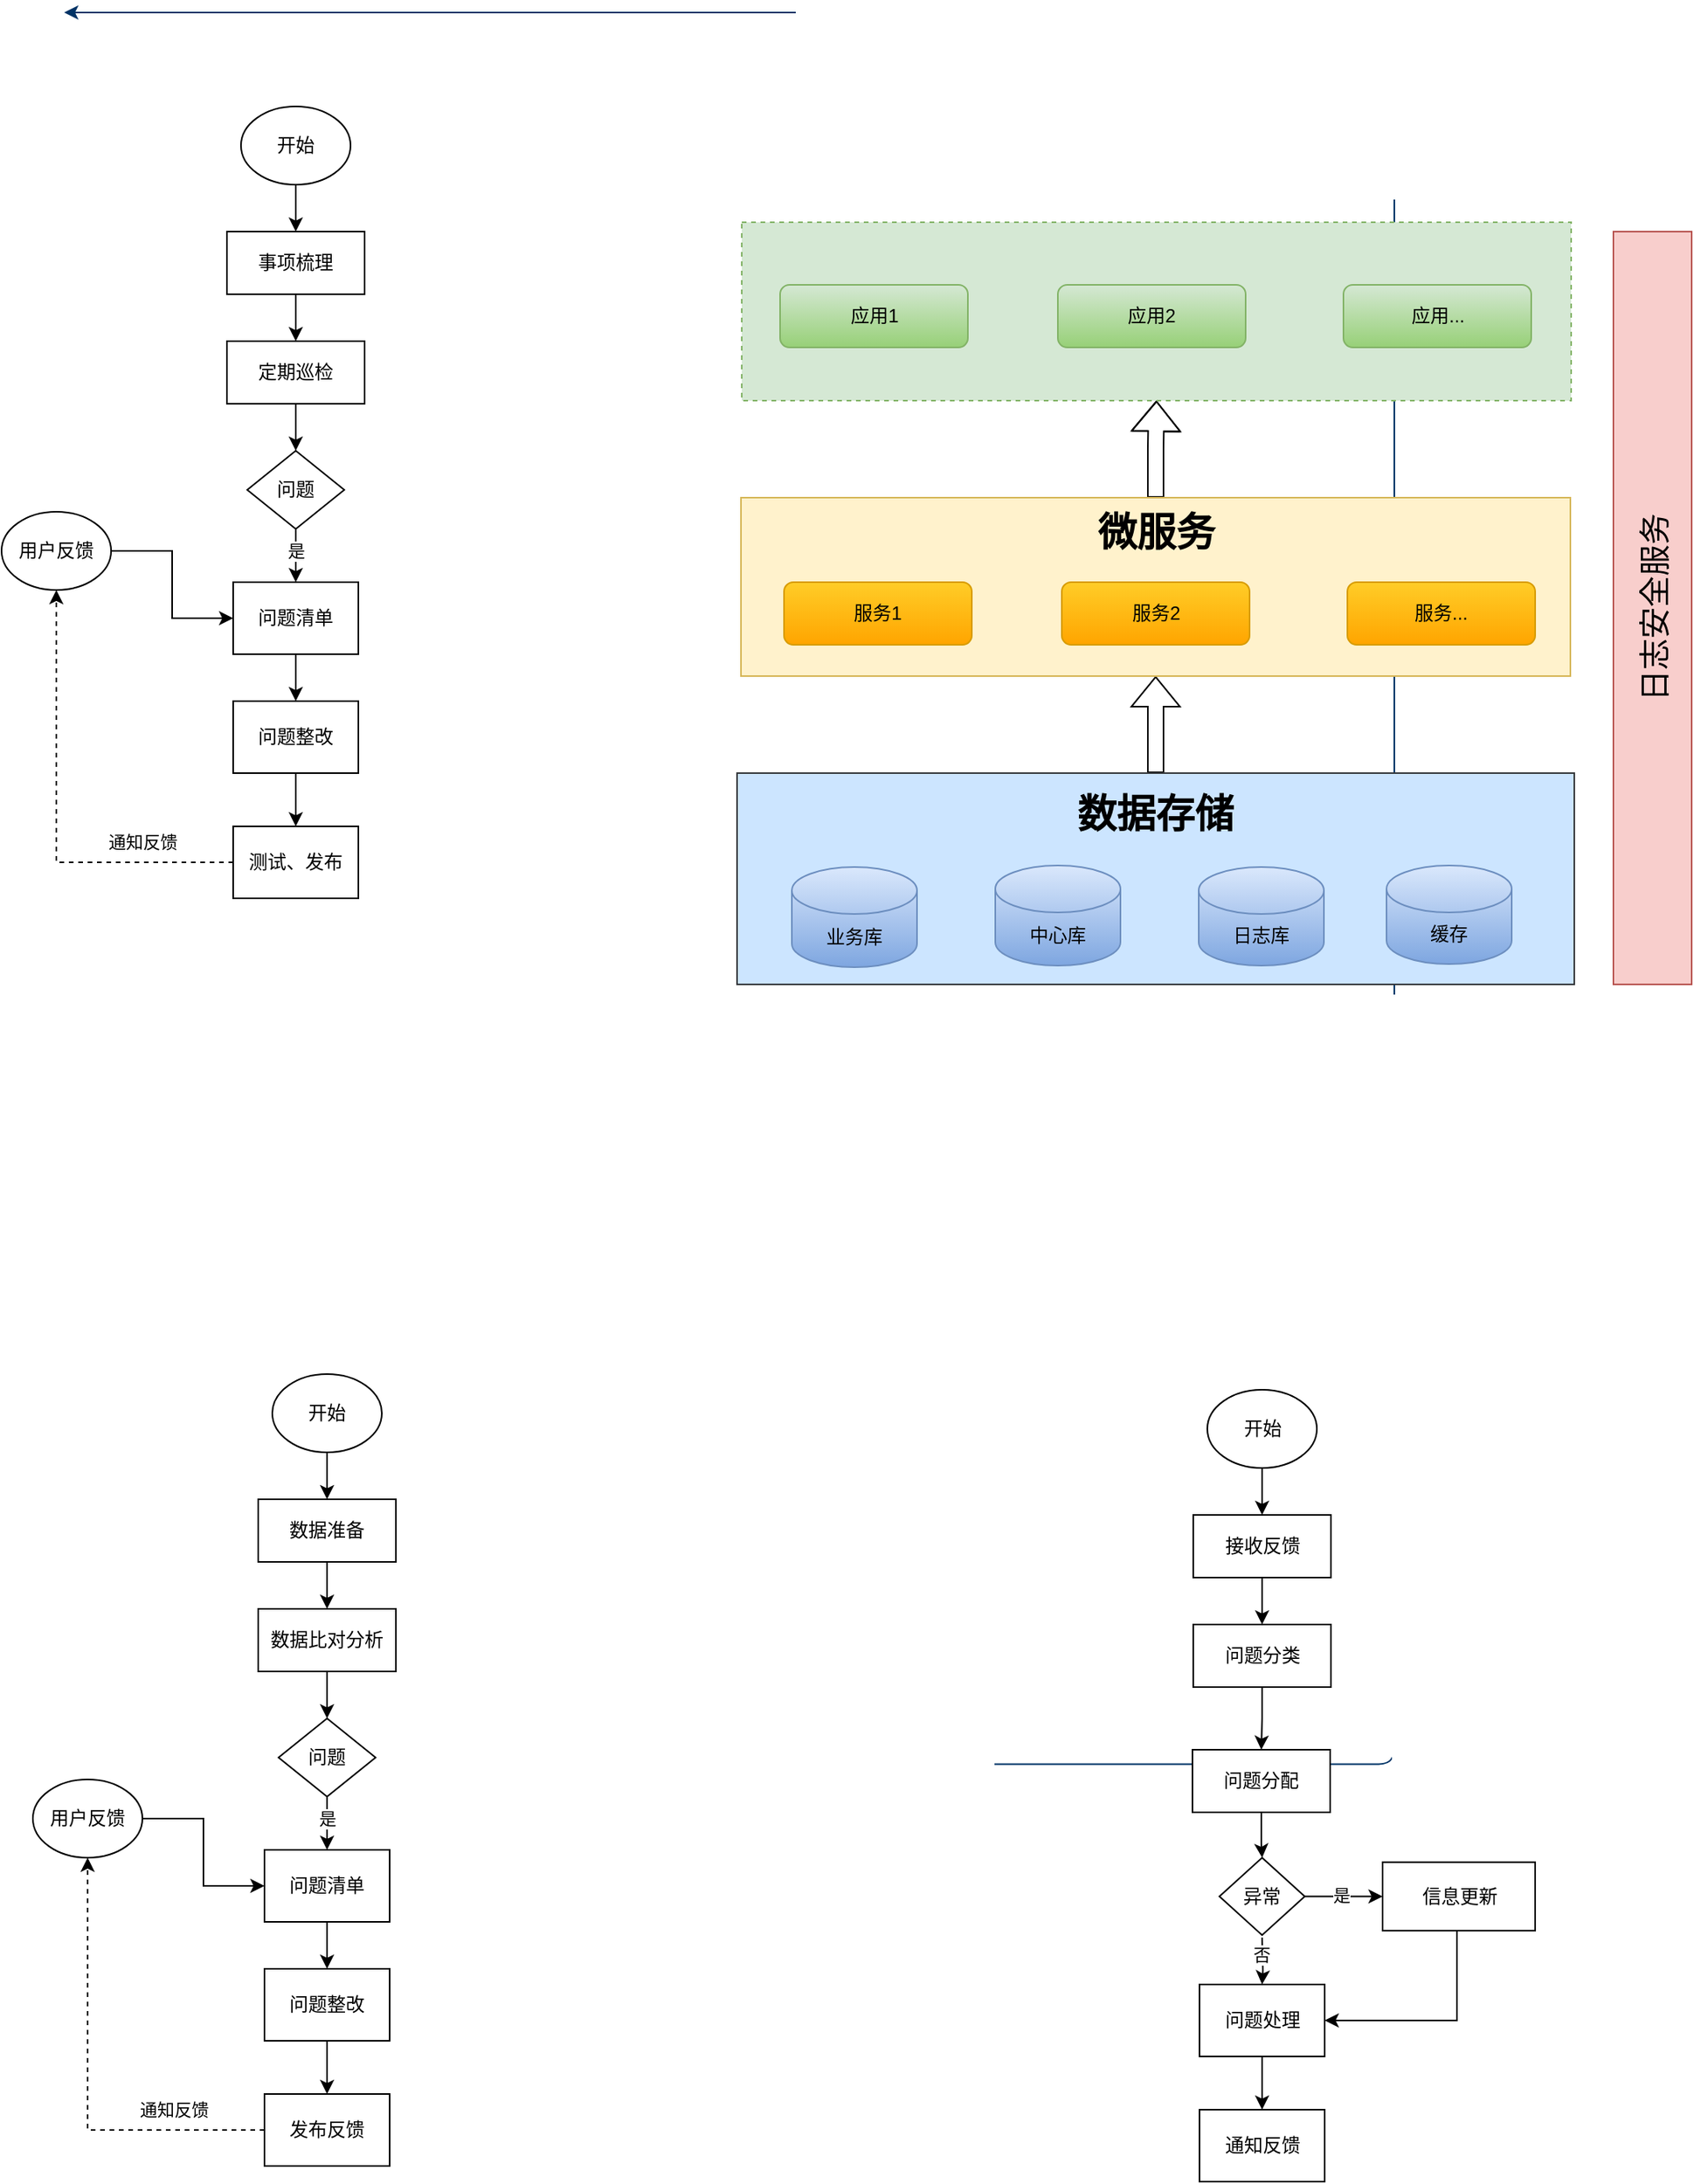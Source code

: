 <mxfile version="24.7.7">
  <diagram id="6a731a19-8d31-9384-78a2-239565b7b9f0" name="Page-1">
    <mxGraphModel dx="1420" dy="758" grid="1" gridSize="10" guides="1" tooltips="1" connect="1" arrows="1" fold="1" page="1" pageScale="1" pageWidth="1169" pageHeight="827" background="none" math="0" shadow="0">
      <root>
        <mxCell id="0" />
        <mxCell id="1" parent="0" />
        <mxCell id="45" value="" style="edgeStyle=elbowEdgeStyle;elbow=horizontal;exitX=1;exitY=0.5;exitPerimeter=0;entryX=0.905;entryY=0.5;entryPerimeter=0;fontStyle=1;strokeColor=#003366;strokeWidth=1;html=1;" parent="1" target="34" edge="1">
          <mxGeometry width="100" height="100" as="geometry">
            <mxPoint x="380.5" y="1119.25" as="sourcePoint" />
            <mxPoint x="100" as="targetPoint" />
            <Array as="points">
              <mxPoint x="950" y="1320" />
            </Array>
          </mxGeometry>
        </mxCell>
        <mxCell id="w9xpegP0zcGpNzlqusWE-73" value="" style="edgeStyle=orthogonalEdgeStyle;rounded=0;orthogonalLoop=1;jettySize=auto;html=1;" edge="1" parent="1" source="w9xpegP0zcGpNzlqusWE-55" target="w9xpegP0zcGpNzlqusWE-72">
          <mxGeometry relative="1" as="geometry" />
        </mxCell>
        <mxCell id="w9xpegP0zcGpNzlqusWE-55" value="开始" style="ellipse;whiteSpace=wrap;html=1;" vertex="1" parent="1">
          <mxGeometry x="213" y="60" width="70" height="50" as="geometry" />
        </mxCell>
        <mxCell id="w9xpegP0zcGpNzlqusWE-75" value="" style="edgeStyle=orthogonalEdgeStyle;rounded=0;orthogonalLoop=1;jettySize=auto;html=1;" edge="1" parent="1" source="w9xpegP0zcGpNzlqusWE-72" target="w9xpegP0zcGpNzlqusWE-74">
          <mxGeometry relative="1" as="geometry" />
        </mxCell>
        <mxCell id="w9xpegP0zcGpNzlqusWE-72" value="事项梳理" style="whiteSpace=wrap;html=1;" vertex="1" parent="1">
          <mxGeometry x="204" y="140" width="88" height="40" as="geometry" />
        </mxCell>
        <mxCell id="w9xpegP0zcGpNzlqusWE-79" value="" style="edgeStyle=orthogonalEdgeStyle;rounded=0;orthogonalLoop=1;jettySize=auto;html=1;" edge="1" parent="1" source="w9xpegP0zcGpNzlqusWE-74" target="w9xpegP0zcGpNzlqusWE-78">
          <mxGeometry relative="1" as="geometry" />
        </mxCell>
        <mxCell id="w9xpegP0zcGpNzlqusWE-74" value="定期巡检" style="whiteSpace=wrap;html=1;" vertex="1" parent="1">
          <mxGeometry x="204" y="210" width="88" height="40" as="geometry" />
        </mxCell>
        <mxCell id="w9xpegP0zcGpNzlqusWE-81" value="" style="edgeStyle=orthogonalEdgeStyle;rounded=0;orthogonalLoop=1;jettySize=auto;html=1;" edge="1" parent="1" source="w9xpegP0zcGpNzlqusWE-78" target="w9xpegP0zcGpNzlqusWE-80">
          <mxGeometry relative="1" as="geometry" />
        </mxCell>
        <mxCell id="w9xpegP0zcGpNzlqusWE-82" value="是" style="edgeLabel;html=1;align=center;verticalAlign=middle;resizable=0;points=[];" vertex="1" connectable="0" parent="w9xpegP0zcGpNzlqusWE-81">
          <mxGeometry x="-0.609" y="-1" relative="1" as="geometry">
            <mxPoint x="1" y="5" as="offset" />
          </mxGeometry>
        </mxCell>
        <mxCell id="w9xpegP0zcGpNzlqusWE-78" value="问题" style="rhombus;whiteSpace=wrap;html=1;" vertex="1" parent="1">
          <mxGeometry x="217" y="280" width="62" height="50" as="geometry" />
        </mxCell>
        <mxCell id="w9xpegP0zcGpNzlqusWE-84" value="" style="edgeStyle=orthogonalEdgeStyle;rounded=0;orthogonalLoop=1;jettySize=auto;html=1;" edge="1" parent="1" source="w9xpegP0zcGpNzlqusWE-80" target="w9xpegP0zcGpNzlqusWE-83">
          <mxGeometry relative="1" as="geometry" />
        </mxCell>
        <mxCell id="w9xpegP0zcGpNzlqusWE-80" value="问题清单" style="whiteSpace=wrap;html=1;" vertex="1" parent="1">
          <mxGeometry x="208" y="364" width="80" height="46" as="geometry" />
        </mxCell>
        <mxCell id="w9xpegP0zcGpNzlqusWE-88" value="" style="edgeStyle=orthogonalEdgeStyle;rounded=0;orthogonalLoop=1;jettySize=auto;html=1;" edge="1" parent="1" source="w9xpegP0zcGpNzlqusWE-83" target="w9xpegP0zcGpNzlqusWE-87">
          <mxGeometry relative="1" as="geometry" />
        </mxCell>
        <mxCell id="w9xpegP0zcGpNzlqusWE-83" value="问题整改" style="whiteSpace=wrap;html=1;" vertex="1" parent="1">
          <mxGeometry x="208" y="440" width="80" height="46" as="geometry" />
        </mxCell>
        <mxCell id="w9xpegP0zcGpNzlqusWE-86" style="edgeStyle=orthogonalEdgeStyle;rounded=0;orthogonalLoop=1;jettySize=auto;html=1;entryX=0;entryY=0.5;entryDx=0;entryDy=0;" edge="1" parent="1" source="w9xpegP0zcGpNzlqusWE-85" target="w9xpegP0zcGpNzlqusWE-80">
          <mxGeometry relative="1" as="geometry" />
        </mxCell>
        <mxCell id="w9xpegP0zcGpNzlqusWE-85" value="用户反馈" style="ellipse;whiteSpace=wrap;html=1;" vertex="1" parent="1">
          <mxGeometry x="60" y="319" width="70" height="50" as="geometry" />
        </mxCell>
        <mxCell id="w9xpegP0zcGpNzlqusWE-89" style="edgeStyle=orthogonalEdgeStyle;rounded=0;orthogonalLoop=1;jettySize=auto;html=1;entryX=0.5;entryY=1;entryDx=0;entryDy=0;dashed=1;" edge="1" parent="1" source="w9xpegP0zcGpNzlqusWE-87" target="w9xpegP0zcGpNzlqusWE-85">
          <mxGeometry relative="1" as="geometry" />
        </mxCell>
        <mxCell id="w9xpegP0zcGpNzlqusWE-90" value="通知反馈" style="edgeLabel;html=1;align=center;verticalAlign=middle;resizable=0;points=[];" vertex="1" connectable="0" parent="w9xpegP0zcGpNzlqusWE-89">
          <mxGeometry x="-0.429" relative="1" as="geometry">
            <mxPoint x="24" y="-13" as="offset" />
          </mxGeometry>
        </mxCell>
        <mxCell id="w9xpegP0zcGpNzlqusWE-87" value="测试、发布" style="whiteSpace=wrap;html=1;" vertex="1" parent="1">
          <mxGeometry x="208" y="520" width="80" height="46" as="geometry" />
        </mxCell>
        <mxCell id="w9xpegP0zcGpNzlqusWE-97" value="" style="edgeStyle=orthogonalEdgeStyle;rounded=0;orthogonalLoop=1;jettySize=auto;html=1;shape=flexArrow;" edge="1" parent="1" source="w9xpegP0zcGpNzlqusWE-91" target="w9xpegP0zcGpNzlqusWE-96">
          <mxGeometry relative="1" as="geometry" />
        </mxCell>
        <mxCell id="w9xpegP0zcGpNzlqusWE-91" value="&lt;font style=&quot;font-size: 25px;&quot;&gt;数据存储&lt;/font&gt;" style="rounded=0;whiteSpace=wrap;html=1;fillColor=#cce5ff;strokeColor=#36393d;verticalAlign=top;fontStyle=1;fontSize=30;" vertex="1" parent="1">
          <mxGeometry x="530" y="486" width="535" height="135" as="geometry" />
        </mxCell>
        <mxCell id="w9xpegP0zcGpNzlqusWE-92" value="业务库" style="shape=cylinder3;whiteSpace=wrap;html=1;boundedLbl=1;backgroundOutline=1;size=15;fillColor=#dae8fc;gradientColor=#7ea6e0;strokeColor=#6c8ebf;" vertex="1" parent="1">
          <mxGeometry x="565" y="546" width="80" height="64" as="geometry" />
        </mxCell>
        <mxCell id="w9xpegP0zcGpNzlqusWE-93" value="中心库" style="shape=cylinder3;whiteSpace=wrap;html=1;boundedLbl=1;backgroundOutline=1;size=15;fillColor=#dae8fc;gradientColor=#7ea6e0;strokeColor=#6c8ebf;" vertex="1" parent="1">
          <mxGeometry x="695" y="545" width="80" height="64" as="geometry" />
        </mxCell>
        <mxCell id="w9xpegP0zcGpNzlqusWE-94" value="日志库" style="shape=cylinder3;whiteSpace=wrap;html=1;boundedLbl=1;backgroundOutline=1;size=15;fillColor=#dae8fc;gradientColor=#7ea6e0;strokeColor=#6c8ebf;" vertex="1" parent="1">
          <mxGeometry x="825" y="546" width="80" height="63" as="geometry" />
        </mxCell>
        <mxCell id="w9xpegP0zcGpNzlqusWE-95" value="缓存" style="shape=cylinder3;whiteSpace=wrap;html=1;boundedLbl=1;backgroundOutline=1;size=15;fillColor=#dae8fc;gradientColor=#7ea6e0;strokeColor=#6c8ebf;" vertex="1" parent="1">
          <mxGeometry x="945" y="545" width="80" height="63" as="geometry" />
        </mxCell>
        <mxCell id="w9xpegP0zcGpNzlqusWE-106" value="" style="edgeStyle=orthogonalEdgeStyle;rounded=0;orthogonalLoop=1;jettySize=auto;html=1;entryX=0.5;entryY=1;entryDx=0;entryDy=0;shape=flexArrow;" edge="1" parent="1" source="w9xpegP0zcGpNzlqusWE-96" target="w9xpegP0zcGpNzlqusWE-101">
          <mxGeometry relative="1" as="geometry" />
        </mxCell>
        <mxCell id="w9xpegP0zcGpNzlqusWE-96" value="微服务" style="rounded=0;whiteSpace=wrap;html=1;fillColor=#fff2cc;strokeColor=#d6b656;verticalAlign=top;fontSize=25;fontStyle=1" vertex="1" parent="1">
          <mxGeometry x="532.5" y="310" width="530" height="114" as="geometry" />
        </mxCell>
        <mxCell id="w9xpegP0zcGpNzlqusWE-98" value="服务1" style="rounded=1;whiteSpace=wrap;html=1;fillColor=#ffcd28;gradientColor=#ffa500;strokeColor=#d79b00;" vertex="1" parent="1">
          <mxGeometry x="560" y="364" width="120" height="40" as="geometry" />
        </mxCell>
        <mxCell id="w9xpegP0zcGpNzlqusWE-99" value="服务2" style="rounded=1;whiteSpace=wrap;html=1;fillColor=#ffcd28;gradientColor=#ffa500;strokeColor=#d79b00;" vertex="1" parent="1">
          <mxGeometry x="737.5" y="364" width="120" height="40" as="geometry" />
        </mxCell>
        <mxCell id="w9xpegP0zcGpNzlqusWE-100" value="服务..." style="rounded=1;whiteSpace=wrap;html=1;fillColor=#ffcd28;gradientColor=#ffa500;strokeColor=#d79b00;" vertex="1" parent="1">
          <mxGeometry x="920" y="364" width="120" height="40" as="geometry" />
        </mxCell>
        <mxCell id="w9xpegP0zcGpNzlqusWE-101" value="" style="rounded=0;whiteSpace=wrap;html=1;verticalAlign=top;fontSize=25;fontStyle=1;dashed=1;strokeColor=#82b366;fillColor=#d5e8d4;" vertex="1" parent="1">
          <mxGeometry x="533" y="134" width="530" height="114" as="geometry" />
        </mxCell>
        <mxCell id="w9xpegP0zcGpNzlqusWE-102" value="应用1" style="rounded=1;whiteSpace=wrap;html=1;fillColor=#d5e8d4;gradientColor=#97d077;strokeColor=#82b366;" vertex="1" parent="1">
          <mxGeometry x="557.5" y="174" width="120" height="40" as="geometry" />
        </mxCell>
        <mxCell id="w9xpegP0zcGpNzlqusWE-103" value="应用2" style="rounded=1;whiteSpace=wrap;html=1;fillColor=#d5e8d4;gradientColor=#97d077;strokeColor=#82b366;" vertex="1" parent="1">
          <mxGeometry x="735" y="174" width="120" height="40" as="geometry" />
        </mxCell>
        <mxCell id="w9xpegP0zcGpNzlqusWE-104" value="应用..." style="rounded=1;whiteSpace=wrap;html=1;fillColor=#d5e8d4;gradientColor=#97d077;strokeColor=#82b366;" vertex="1" parent="1">
          <mxGeometry x="917.5" y="174" width="120" height="40" as="geometry" />
        </mxCell>
        <mxCell id="w9xpegP0zcGpNzlqusWE-107" value="日志安全服务" style="rounded=0;whiteSpace=wrap;html=1;fillColor=#f8cecc;strokeColor=#b85450;horizontal=0;fontSize=20;" vertex="1" parent="1">
          <mxGeometry x="1090" y="140" width="50" height="481" as="geometry" />
        </mxCell>
        <mxCell id="w9xpegP0zcGpNzlqusWE-108" value="" style="edgeStyle=orthogonalEdgeStyle;rounded=0;orthogonalLoop=1;jettySize=auto;html=1;" edge="1" parent="1" source="w9xpegP0zcGpNzlqusWE-109" target="w9xpegP0zcGpNzlqusWE-111">
          <mxGeometry relative="1" as="geometry" />
        </mxCell>
        <mxCell id="w9xpegP0zcGpNzlqusWE-109" value="开始" style="ellipse;whiteSpace=wrap;html=1;" vertex="1" parent="1">
          <mxGeometry x="233" y="870" width="70" height="50" as="geometry" />
        </mxCell>
        <mxCell id="w9xpegP0zcGpNzlqusWE-110" value="" style="edgeStyle=orthogonalEdgeStyle;rounded=0;orthogonalLoop=1;jettySize=auto;html=1;" edge="1" parent="1" source="w9xpegP0zcGpNzlqusWE-111" target="w9xpegP0zcGpNzlqusWE-113">
          <mxGeometry relative="1" as="geometry" />
        </mxCell>
        <mxCell id="w9xpegP0zcGpNzlqusWE-111" value="数据准备" style="whiteSpace=wrap;html=1;" vertex="1" parent="1">
          <mxGeometry x="224" y="950" width="88" height="40" as="geometry" />
        </mxCell>
        <mxCell id="w9xpegP0zcGpNzlqusWE-112" value="" style="edgeStyle=orthogonalEdgeStyle;rounded=0;orthogonalLoop=1;jettySize=auto;html=1;" edge="1" parent="1" source="w9xpegP0zcGpNzlqusWE-113" target="w9xpegP0zcGpNzlqusWE-116">
          <mxGeometry relative="1" as="geometry" />
        </mxCell>
        <mxCell id="w9xpegP0zcGpNzlqusWE-113" value="数据比对分析" style="whiteSpace=wrap;html=1;" vertex="1" parent="1">
          <mxGeometry x="224" y="1020" width="88" height="40" as="geometry" />
        </mxCell>
        <mxCell id="w9xpegP0zcGpNzlqusWE-114" value="" style="edgeStyle=orthogonalEdgeStyle;rounded=0;orthogonalLoop=1;jettySize=auto;html=1;" edge="1" parent="1" source="w9xpegP0zcGpNzlqusWE-116" target="w9xpegP0zcGpNzlqusWE-118">
          <mxGeometry relative="1" as="geometry" />
        </mxCell>
        <mxCell id="w9xpegP0zcGpNzlqusWE-115" value="是" style="edgeLabel;html=1;align=center;verticalAlign=middle;resizable=0;points=[];" vertex="1" connectable="0" parent="w9xpegP0zcGpNzlqusWE-114">
          <mxGeometry x="-0.609" y="-1" relative="1" as="geometry">
            <mxPoint x="1" y="5" as="offset" />
          </mxGeometry>
        </mxCell>
        <mxCell id="w9xpegP0zcGpNzlqusWE-116" value="问题" style="rhombus;whiteSpace=wrap;html=1;" vertex="1" parent="1">
          <mxGeometry x="237" y="1090" width="62" height="50" as="geometry" />
        </mxCell>
        <mxCell id="w9xpegP0zcGpNzlqusWE-117" value="" style="edgeStyle=orthogonalEdgeStyle;rounded=0;orthogonalLoop=1;jettySize=auto;html=1;" edge="1" parent="1" source="w9xpegP0zcGpNzlqusWE-118" target="w9xpegP0zcGpNzlqusWE-120">
          <mxGeometry relative="1" as="geometry" />
        </mxCell>
        <mxCell id="w9xpegP0zcGpNzlqusWE-118" value="问题清单" style="whiteSpace=wrap;html=1;" vertex="1" parent="1">
          <mxGeometry x="228" y="1174" width="80" height="46" as="geometry" />
        </mxCell>
        <mxCell id="w9xpegP0zcGpNzlqusWE-119" value="" style="edgeStyle=orthogonalEdgeStyle;rounded=0;orthogonalLoop=1;jettySize=auto;html=1;" edge="1" parent="1" source="w9xpegP0zcGpNzlqusWE-120" target="w9xpegP0zcGpNzlqusWE-125">
          <mxGeometry relative="1" as="geometry" />
        </mxCell>
        <mxCell id="w9xpegP0zcGpNzlqusWE-120" value="问题整改" style="whiteSpace=wrap;html=1;" vertex="1" parent="1">
          <mxGeometry x="228" y="1250" width="80" height="46" as="geometry" />
        </mxCell>
        <mxCell id="w9xpegP0zcGpNzlqusWE-121" style="edgeStyle=orthogonalEdgeStyle;rounded=0;orthogonalLoop=1;jettySize=auto;html=1;entryX=0;entryY=0.5;entryDx=0;entryDy=0;" edge="1" parent="1" source="w9xpegP0zcGpNzlqusWE-122" target="w9xpegP0zcGpNzlqusWE-118">
          <mxGeometry relative="1" as="geometry" />
        </mxCell>
        <mxCell id="w9xpegP0zcGpNzlqusWE-122" value="用户反馈" style="ellipse;whiteSpace=wrap;html=1;" vertex="1" parent="1">
          <mxGeometry x="80" y="1129" width="70" height="50" as="geometry" />
        </mxCell>
        <mxCell id="w9xpegP0zcGpNzlqusWE-123" style="edgeStyle=orthogonalEdgeStyle;rounded=0;orthogonalLoop=1;jettySize=auto;html=1;entryX=0.5;entryY=1;entryDx=0;entryDy=0;dashed=1;" edge="1" parent="1" source="w9xpegP0zcGpNzlqusWE-125" target="w9xpegP0zcGpNzlqusWE-122">
          <mxGeometry relative="1" as="geometry" />
        </mxCell>
        <mxCell id="w9xpegP0zcGpNzlqusWE-124" value="通知反馈" style="edgeLabel;html=1;align=center;verticalAlign=middle;resizable=0;points=[];" vertex="1" connectable="0" parent="w9xpegP0zcGpNzlqusWE-123">
          <mxGeometry x="-0.429" relative="1" as="geometry">
            <mxPoint x="24" y="-13" as="offset" />
          </mxGeometry>
        </mxCell>
        <mxCell id="w9xpegP0zcGpNzlqusWE-125" value="发布反馈" style="whiteSpace=wrap;html=1;" vertex="1" parent="1">
          <mxGeometry x="228" y="1330" width="80" height="46" as="geometry" />
        </mxCell>
        <mxCell id="w9xpegP0zcGpNzlqusWE-126" value="" style="edgeStyle=orthogonalEdgeStyle;rounded=0;orthogonalLoop=1;jettySize=auto;html=1;" edge="1" parent="1" source="w9xpegP0zcGpNzlqusWE-127" target="w9xpegP0zcGpNzlqusWE-129">
          <mxGeometry relative="1" as="geometry" />
        </mxCell>
        <mxCell id="w9xpegP0zcGpNzlqusWE-127" value="开始" style="ellipse;whiteSpace=wrap;html=1;" vertex="1" parent="1">
          <mxGeometry x="830.5" y="880" width="70" height="50" as="geometry" />
        </mxCell>
        <mxCell id="w9xpegP0zcGpNzlqusWE-128" value="" style="edgeStyle=orthogonalEdgeStyle;rounded=0;orthogonalLoop=1;jettySize=auto;html=1;" edge="1" parent="1" source="w9xpegP0zcGpNzlqusWE-129" target="w9xpegP0zcGpNzlqusWE-131">
          <mxGeometry relative="1" as="geometry" />
        </mxCell>
        <mxCell id="w9xpegP0zcGpNzlqusWE-129" value="接收反馈" style="whiteSpace=wrap;html=1;" vertex="1" parent="1">
          <mxGeometry x="821.5" y="960" width="88" height="40" as="geometry" />
        </mxCell>
        <mxCell id="w9xpegP0zcGpNzlqusWE-147" value="" style="edgeStyle=orthogonalEdgeStyle;rounded=0;orthogonalLoop=1;jettySize=auto;html=1;" edge="1" parent="1" source="w9xpegP0zcGpNzlqusWE-131" target="w9xpegP0zcGpNzlqusWE-146">
          <mxGeometry relative="1" as="geometry" />
        </mxCell>
        <mxCell id="w9xpegP0zcGpNzlqusWE-131" value="问题分类" style="whiteSpace=wrap;html=1;" vertex="1" parent="1">
          <mxGeometry x="821.5" y="1030" width="88" height="40" as="geometry" />
        </mxCell>
        <mxCell id="w9xpegP0zcGpNzlqusWE-135" value="" style="edgeStyle=orthogonalEdgeStyle;rounded=0;orthogonalLoop=1;jettySize=auto;html=1;" edge="1" parent="1" target="w9xpegP0zcGpNzlqusWE-138">
          <mxGeometry relative="1" as="geometry">
            <mxPoint x="865.5" y="1230" as="sourcePoint" />
          </mxGeometry>
        </mxCell>
        <mxCell id="w9xpegP0zcGpNzlqusWE-151" value="否" style="edgeLabel;html=1;align=center;verticalAlign=middle;resizable=0;points=[];" vertex="1" connectable="0" parent="w9xpegP0zcGpNzlqusWE-135">
          <mxGeometry x="-0.74" y="-2" relative="1" as="geometry">
            <mxPoint x="1" y="7" as="offset" />
          </mxGeometry>
        </mxCell>
        <mxCell id="w9xpegP0zcGpNzlqusWE-137" value="" style="edgeStyle=orthogonalEdgeStyle;rounded=0;orthogonalLoop=1;jettySize=auto;html=1;" edge="1" parent="1" source="w9xpegP0zcGpNzlqusWE-138" target="w9xpegP0zcGpNzlqusWE-143">
          <mxGeometry relative="1" as="geometry" />
        </mxCell>
        <mxCell id="w9xpegP0zcGpNzlqusWE-138" value="问题处理" style="whiteSpace=wrap;html=1;" vertex="1" parent="1">
          <mxGeometry x="825.5" y="1260" width="80" height="46" as="geometry" />
        </mxCell>
        <mxCell id="w9xpegP0zcGpNzlqusWE-143" value="通知反馈" style="whiteSpace=wrap;html=1;" vertex="1" parent="1">
          <mxGeometry x="825.5" y="1340" width="80" height="46" as="geometry" />
        </mxCell>
        <mxCell id="w9xpegP0zcGpNzlqusWE-150" value="" style="edgeStyle=orthogonalEdgeStyle;rounded=0;orthogonalLoop=1;jettySize=auto;html=1;" edge="1" parent="1" source="w9xpegP0zcGpNzlqusWE-146" target="w9xpegP0zcGpNzlqusWE-149">
          <mxGeometry relative="1" as="geometry" />
        </mxCell>
        <mxCell id="w9xpegP0zcGpNzlqusWE-146" value="问题分配" style="whiteSpace=wrap;html=1;" vertex="1" parent="1">
          <mxGeometry x="821" y="1110" width="88" height="40" as="geometry" />
        </mxCell>
        <mxCell id="w9xpegP0zcGpNzlqusWE-153" value="" style="edgeStyle=orthogonalEdgeStyle;rounded=0;orthogonalLoop=1;jettySize=auto;html=1;" edge="1" parent="1" source="w9xpegP0zcGpNzlqusWE-149" target="w9xpegP0zcGpNzlqusWE-152">
          <mxGeometry relative="1" as="geometry" />
        </mxCell>
        <mxCell id="w9xpegP0zcGpNzlqusWE-154" value="是" style="edgeLabel;html=1;align=center;verticalAlign=middle;resizable=0;points=[];" vertex="1" connectable="0" parent="w9xpegP0zcGpNzlqusWE-153">
          <mxGeometry x="-0.104" y="1" relative="1" as="geometry">
            <mxPoint as="offset" />
          </mxGeometry>
        </mxCell>
        <mxCell id="w9xpegP0zcGpNzlqusWE-149" value="异常" style="rhombus;whiteSpace=wrap;html=1;" vertex="1" parent="1">
          <mxGeometry x="838.25" y="1179" width="54.5" height="49.5" as="geometry" />
        </mxCell>
        <mxCell id="w9xpegP0zcGpNzlqusWE-155" style="edgeStyle=orthogonalEdgeStyle;rounded=0;orthogonalLoop=1;jettySize=auto;html=1;entryX=1;entryY=0.5;entryDx=0;entryDy=0;" edge="1" parent="1" source="w9xpegP0zcGpNzlqusWE-152" target="w9xpegP0zcGpNzlqusWE-138">
          <mxGeometry relative="1" as="geometry">
            <Array as="points">
              <mxPoint x="990" y="1283" />
            </Array>
          </mxGeometry>
        </mxCell>
        <mxCell id="w9xpegP0zcGpNzlqusWE-152" value="信息更新" style="whiteSpace=wrap;html=1;" vertex="1" parent="1">
          <mxGeometry x="942.5" y="1181.88" width="97.5" height="43.75" as="geometry" />
        </mxCell>
      </root>
    </mxGraphModel>
  </diagram>
</mxfile>
